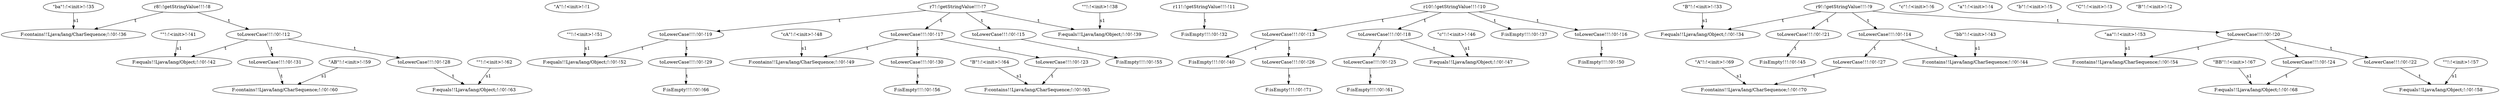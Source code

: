 digraph G {
  12 [ label="toLowerCase!!!:!0!-!12" ];
  31 [ label="toLowerCase!!!:!0!-!31" ];
  1 [ label="\"A\"!:!<init>!-!1" ];
  51 [ label="\"\"!:!<init>!-!51" ];
  32 [ label="F:isEmpty!!!:!0!-!32" ];
  55 [ label="F:isEmpty!!!:!0!-!55" ];
  50 [ label="F:isEmpty!!!:!0!-!50" ];
  9 [ label="r9!:!getStringValue!!!-!9" ];
  33 [ label="\"B\"!:!<init>!-!33" ];
  49 [ label="F:contains!!Ljava/lang/CharSequence;!:!0!-!49" ];
  53 [ label="\"aa\"!:!<init>!-!53" ];
  19 [ label="toLowerCase!!!:!0!-!19" ];
  48 [ label="\"cA\"!:!<init>!-!48" ];
  58 [ label="F:equals!!Ljava/lang/Object;!:!0!-!58" ];
  69 [ label="\"A\"!:!<init>!-!69" ];
  17 [ label="toLowerCase!!!:!0!-!17" ];
  38 [ label="\"\"!:!<init>!-!38" ];
  29 [ label="toLowerCase!!!:!0!-!29" ];
  30 [ label="toLowerCase!!!:!0!-!30" ];
  36 [ label="F:contains!!Ljava/lang/CharSequence;!:!0!-!36" ];
  66 [ label="F:isEmpty!!!:!0!-!66" ];
  15 [ label="toLowerCase!!!:!0!-!15" ];
  13 [ label="toLowerCase!!!:!0!-!13" ];
  11 [ label="r11!:!getStringValue!!!-!11" ];
  68 [ label="F:equals!!Ljava/lang/Object;!:!0!-!68" ];
  70 [ label="F:contains!!Ljava/lang/CharSequence;!:!0!-!70" ];
  6 [ label="\"c\"!:!<init>!-!6" ];
  4 [ label="\"a\"!:!<init>!-!4" ];
  71 [ label="F:isEmpty!!!:!0!-!71" ];
  27 [ label="toLowerCase!!!:!0!-!27" ];
  5 [ label="\"b\"!:!<init>!-!5" ];
  7 [ label="r7!:!getStringValue!!!-!7" ];
  54 [ label="F:contains!!Ljava/lang/CharSequence;!:!0!-!54" ];
  46 [ label="\"c\"!:!<init>!-!46" ];
  22 [ label="toLowerCase!!!:!0!-!22" ];
  24 [ label="toLowerCase!!!:!0!-!24" ];
  64 [ label="\"B\"!:!<init>!-!64" ];
  42 [ label="F:equals!!Ljava/lang/Object;!:!0!-!42" ];
  47 [ label="F:equals!!Ljava/lang/Object;!:!0!-!47" ];
  18 [ label="toLowerCase!!!:!0!-!18" ];
  14 [ label="toLowerCase!!!:!0!-!14" ];
  40 [ label="F:isEmpty!!!:!0!-!40" ];
  60 [ label="F:contains!!Ljava/lang/CharSequence;!:!0!-!60" ];
  59 [ label="\"AB\"!:!<init>!-!59" ];
  26 [ label="toLowerCase!!!:!0!-!26" ];
  3 [ label="\"C\"!:!<init>!-!3" ];
  52 [ label="F:equals!!Ljava/lang/Object;!:!0!-!52" ];
  16 [ label="toLowerCase!!!:!0!-!16" ];
  37 [ label="F:isEmpty!!!:!0!-!37" ];
  28 [ label="toLowerCase!!!:!0!-!28" ];
  34 [ label="F:equals!!Ljava/lang/Object;!:!0!-!34" ];
  62 [ label="\"\"!:!<init>!-!62" ];
  44 [ label="F:contains!!Ljava/lang/CharSequence;!:!0!-!44" ];
  56 [ label="F:isEmpty!!!:!0!-!56" ];
  57 [ label="\"\"!:!<init>!-!57" ];
  21 [ label="toLowerCase!!!:!0!-!21" ];
  23 [ label="toLowerCase!!!:!0!-!23" ];
  39 [ label="F:equals!!Ljava/lang/Object;!:!0!-!39" ];
  41 [ label="\"\"!:!<init>!-!41" ];
  25 [ label="toLowerCase!!!:!0!-!25" ];
  20 [ label="toLowerCase!!!:!0!-!20" ];
  35 [ label="\"ba\"!:!<init>!-!35" ];
  65 [ label="F:contains!!Ljava/lang/CharSequence;!:!0!-!65" ];
  10 [ label="r10!:!getStringValue!!!-!10" ];
  67 [ label="\"BB\"!:!<init>!-!67" ];
  8 [ label="r8!:!getStringValue!!!-!8" ];
  2 [ label="\"B\"!:!<init>!-!2" ];
  61 [ label="F:isEmpty!!!:!0!-!61" ];
  45 [ label="F:isEmpty!!!:!0!-!45" ];
  43 [ label="\"bb\"!:!<init>!-!43" ];
  63 [ label="F:equals!!Ljava/lang/Object;!:!0!-!63" ];
  8 -> 12 [ label="t" ];
  10 -> 13 [ label="t" ];
  9 -> 14 [ label="t" ];
  7 -> 15 [ label="t" ];
  10 -> 16 [ label="t" ];
  7 -> 17 [ label="t" ];
  10 -> 18 [ label="t" ];
  7 -> 19 [ label="t" ];
  9 -> 20 [ label="t" ];
  9 -> 21 [ label="t" ];
  20 -> 22 [ label="t" ];
  17 -> 23 [ label="t" ];
  20 -> 24 [ label="t" ];
  18 -> 25 [ label="t" ];
  13 -> 26 [ label="t" ];
  14 -> 27 [ label="t" ];
  12 -> 28 [ label="t" ];
  19 -> 29 [ label="t" ];
  17 -> 30 [ label="t" ];
  12 -> 31 [ label="t" ];
  26 -> 71 [ label="t" ];
  9 -> 34 [ label="t" ];
  33 -> 34 [ label="s1" ];
  24 -> 68 [ label="t" ];
  67 -> 68 [ label="s1" ];
  12 -> 42 [ label="t" ];
  41 -> 42 [ label="s1" ];
  21 -> 45 [ label="t" ];
  13 -> 40 [ label="t" ];
  28 -> 63 [ label="t" ];
  62 -> 63 [ label="s1" ];
  14 -> 44 [ label="t" ];
  43 -> 44 [ label="s1" ];
  18 -> 47 [ label="t" ];
  46 -> 47 [ label="s1" ];
  20 -> 54 [ label="t" ];
  53 -> 54 [ label="s1" ];
  10 -> 37 [ label="t" ];
  27 -> 70 [ label="t" ];
  69 -> 70 [ label="s1" ];
  7 -> 39 [ label="t" ];
  38 -> 39 [ label="s1" ];
  22 -> 58 [ label="t" ];
  57 -> 58 [ label="s1" ];
  30 -> 56 [ label="t" ];
  29 -> 66 [ label="t" ];
  23 -> 65 [ label="t" ];
  64 -> 65 [ label="s1" ];
  17 -> 49 [ label="t" ];
  48 -> 49 [ label="s1" ];
  8 -> 36 [ label="t" ];
  35 -> 36 [ label="s1" ];
  16 -> 50 [ label="t" ];
  25 -> 61 [ label="t" ];
  31 -> 60 [ label="t" ];
  59 -> 60 [ label="s1" ];
  11 -> 32 [ label="t" ];
  19 -> 52 [ label="t" ];
  51 -> 52 [ label="s1" ];
  15 -> 55 [ label="t" ];
}
